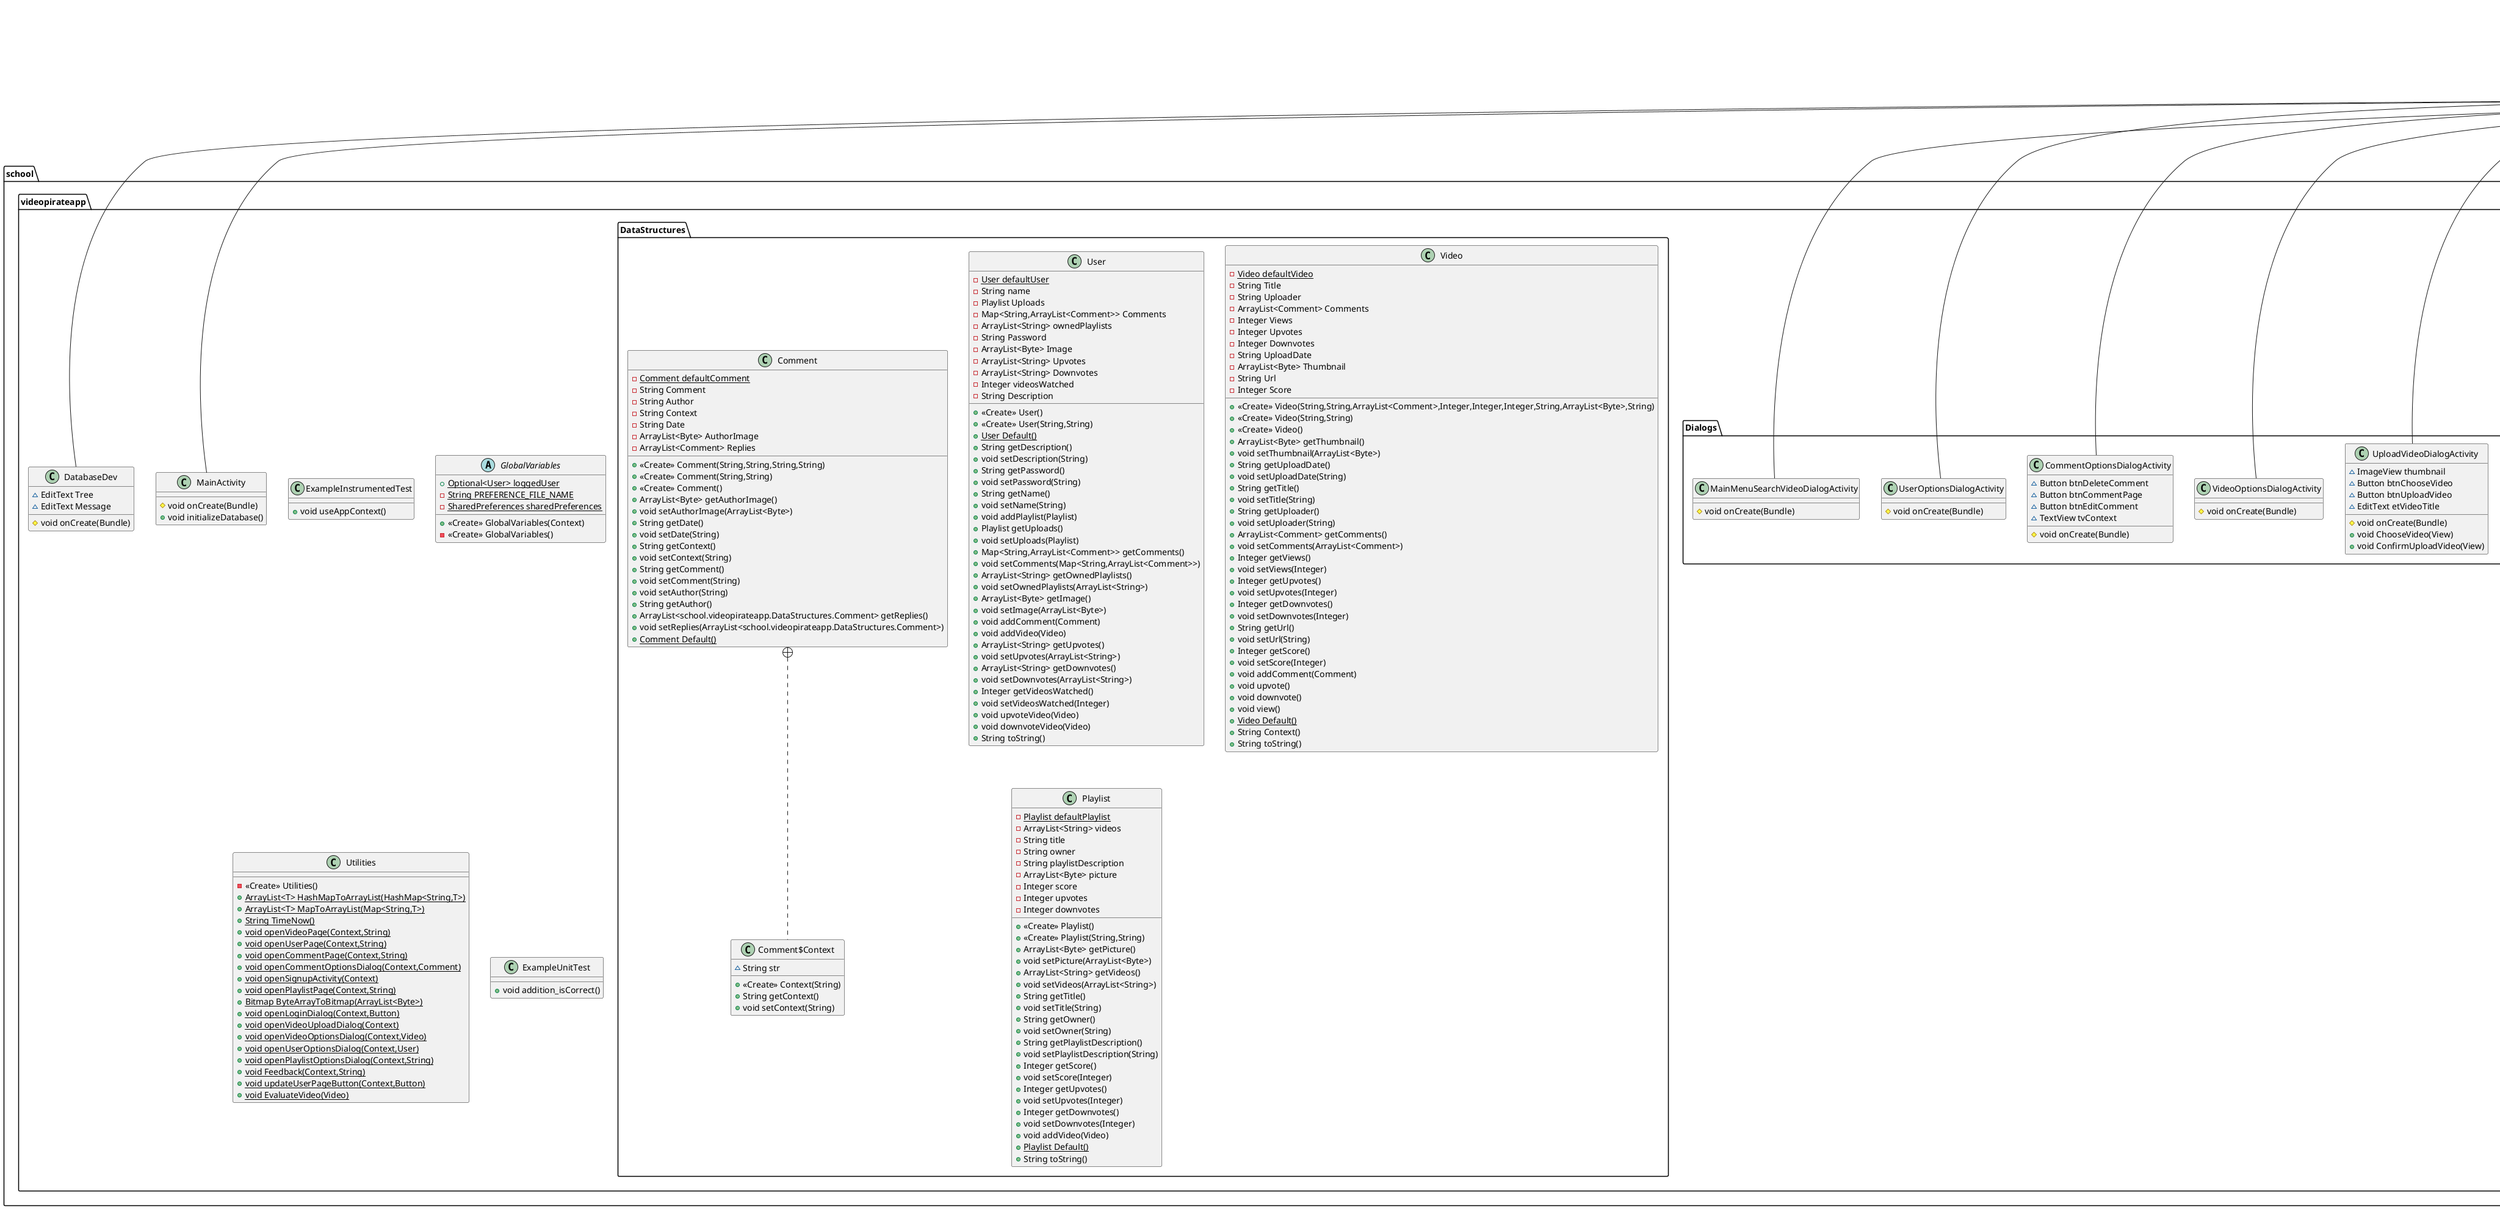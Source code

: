 @startuml
abstract class school.videopirateapp.Database.Videos {
- {static} Map<String,Video> Videos
- <<Create>> Videos()
+ {static} Map<String,Video> getVideos()
+ {static} void setVideos(HashMap<String,Video>)
+ {static} Video getVideo(String)
+ {static} void Refresh()
}


class school.videopirateapp.MainActivity {
# void onCreate(Bundle)
+ void initializeDatabase()
}

abstract class school.videopirateapp.Database.Users {
- {static} User savedUser
- <<Create>> Users()
+ {static} User getUser(String)
}


class school.videopirateapp.ListViewComponents.PlaylistListViewComponent {
# void onCreate(Bundle)
}

class school.videopirateapp.ListViewComponents.PlaylistAdapter {
- Context context
- int resource
- ArrayList<Playlist> playlists
+ <<Create>> PlaylistAdapter(Context,int,List<Playlist>)
+ View getView(int,View,ViewGroup)
+ int getCount()
}


class school.videopirateapp.Activities.PlaylistPageActivity {
~ Button btnPlaylistOptions
~ Button btnUserPage
~ Button btnBack
~ Button btnUpvote
~ Button btnDownvote
~ TextView tvPlaylistTitle
~ TextView tvPlaylistDescription
~ TextView tvPlaylistSCore
~ ImageView playlistImage
~ ListView listView
# void onCreate(Bundle)
}


class school.videopirateapp.Dialogs.LoginDialogActivity {
~ EditText etUsername
~ EditText etPassword
~ Button btnLogin
~ Button btnSignup
# void onCreate(Bundle)
}


class school.videopirateapp.ExampleInstrumentedTest {
+ void useAppContext()
}

class school.videopirateapp.ListViewComponents.VideoAdapter {
- Context context
- int resource
- ArrayList<Video> videos
+ <<Create>> VideoAdapter(Context,int,List<Video>)
+ View getView(int,View,ViewGroup)
+ int getCount()
}


class school.videopirateapp.Dialogs.PlaylistOptionsDialogActivity {
# void onCreate(Bundle)
}

class school.videopirateapp.DataStructures.User {
- {static} User defaultUser
- String name
- Playlist Uploads
- Map<String,ArrayList<Comment>> Comments
- ArrayList<String> ownedPlaylists
- String Password
- ArrayList<Byte> Image
- ArrayList<String> Upvotes
- ArrayList<String> Downvotes
- Integer videosWatched
- String Description
+ <<Create>> User()
+ <<Create>> User(String,String)
+ {static} User Default()
+ String getDescription()
+ void setDescription(String)
+ String getPassword()
+ void setPassword(String)
+ String getName()
+ void setName(String)
+ void addPlaylist(Playlist)
+ Playlist getUploads()
+ void setUploads(Playlist)
+ Map<String,ArrayList<Comment>> getComments()
+ void setComments(Map<String,ArrayList<Comment>>)
+ ArrayList<String> getOwnedPlaylists()
+ void setOwnedPlaylists(ArrayList<String>)
+ ArrayList<Byte> getImage()
+ void setImage(ArrayList<Byte>)
+ void addComment(Comment)
+ void addVideo(Video)
+ ArrayList<String> getUpvotes()
+ void setUpvotes(ArrayList<String>)
+ ArrayList<String> getDownvotes()
+ void setDownvotes(ArrayList<String>)
+ Integer getVideosWatched()
+ void setVideosWatched(Integer)
+ void upvoteVideo(Video)
+ void downvoteVideo(Video)
+ String toString()
}


class school.videopirateapp.DataStructures.Video {
- {static} Video defaultVideo
- String Title
- String Uploader
- ArrayList<Comment> Comments
- Integer Views
- Integer Upvotes
- Integer Downvotes
- String UploadDate
- ArrayList<Byte> Thumbnail
- String Url
- Integer Score
+ <<Create>> Video(String,String,ArrayList<Comment>,Integer,Integer,Integer,String,ArrayList<Byte>,String)
+ <<Create>> Video(String,String)
+ <<Create>> Video()
+ ArrayList<Byte> getThumbnail()
+ void setThumbnail(ArrayList<Byte>)
+ String getUploadDate()
+ void setUploadDate(String)
+ String getTitle()
+ void setTitle(String)
+ String getUploader()
+ void setUploader(String)
+ ArrayList<Comment> getComments()
+ void setComments(ArrayList<Comment>)
+ Integer getViews()
+ void setViews(Integer)
+ Integer getUpvotes()
+ void setUpvotes(Integer)
+ Integer getDownvotes()
+ void setDownvotes(Integer)
+ String getUrl()
+ void setUrl(String)
+ Integer getScore()
+ void setScore(Integer)
+ void addComment(Comment)
+ void upvote()
+ void downvote()
+ void view()
+ {static} Video Default()
+ String Context()
+ String toString()
}


class school.videopirateapp.Activities.VideoPageActivity {
~ Video currentVideo
~ TextView tvUploader
~ TextView tvVideoTitle
~ TextView tvScore
~ EditText etComment
~ Button btnAddComment
~ Button btnUpvote
~ Button btnDownvote
~ Button btnBack
~ Button btnVideoOptions
~ Button btnUserPage
~ ListView lvComments
~ CommentAdapter commentAdapter
~ VideoView videoView
~ ImageView uploaderImage
# void onCreate(Bundle)
}


class school.videopirateapp.Dialogs.UploadVideoDialogActivity {
~ ImageView thumbnail
~ Button btnChooseVideo
~ Button btnUploadVideo
~ EditText etVideoTitle
# void onCreate(Bundle)
+ void ChooseVideo(View)
+ void ConfirmUploadVideo(View)
}


class school.videopirateapp.DatabaseDev {
~ EditText Tree
~ EditText Message
# void onCreate(Bundle)
}


abstract class school.videopirateapp.GlobalVariables {
+ {static} Optional<User> loggedUser
- {static} String PREFERENCE_FILE_NAME
- {static} SharedPreferences sharedPreferences
+ <<Create>> GlobalVariables(Context)
- <<Create>> GlobalVariables()
}


class school.videopirateapp.Activities.SignupActivity {
~ EditText etName
~ EditText etPassword
# void onCreate(Bundle)
+ void Close(View)
+ void CreateUser(View)
}


class school.videopirateapp.Dialogs.VideoOptionsDialogActivity {
# void onCreate(Bundle)
}

class school.videopirateapp.Activities.UserPageActivity {
~ User user
~ ArrayList<Video> videos
~ ArrayList<Playlist> playlists
~ ArrayList<Comment> comments
~ ImageView UserImage
~ TextView UserDescription
~ TextView UserName
~ ListView listView
~ Button btnVideos
~ Button btnPlaylists
~ Button btnComments
~ Button btnBack
~ Button btnUserOptions
~ VideoAdapter videoAdapter
~ CommentAdapter commentAdapter
~ PlaylistAdapter playlistAdapter
# void onCreate(Bundle)
+ void ShowVideos()
+ void ShowPlaylists()
+ void ShowComments()
+ void openVideo(View)
+ void ListViewVideos(View)
+ void ListViewPlaylists(View)
+ void ListViewComments(View)
+ void openUserPage(View)
+ void editComment(View)
+ void openCommentPage(View)
+ void deleteComment(View)
}


abstract class school.videopirateapp.Database.Playlists {
- {static} Playlist savedPlaylist
- <<Create>> Playlists()
+ {static} Playlist getSavedPlaylist()
+ {static} void setSavedPlaylist(Playlist)
+ {static} Playlist getPlaylist(String)
}


class school.videopirateapp.ListViewComponents.UserListViewComponent {
# void onCreate(Bundle)
}

class school.videopirateapp.Dialogs.CommentOptionsDialogActivity {
~ Button btnDeleteComment
~ Button btnCommentPage
~ Button btnEditComment
~ TextView tvContext
# void onCreate(Bundle)
}


class school.videopirateapp.Dialogs.UserOptionsDialogActivity {
# void onCreate(Bundle)
}

class school.videopirateapp.Utilities {
- <<Create>> Utilities()
+ {static} ArrayList<T> HashMapToArrayList(HashMap<String,T>)
+ {static} ArrayList<T> MapToArrayList(Map<String,T>)
+ {static} String TimeNow()
+ {static} void openVideoPage(Context,String)
+ {static} void openUserPage(Context,String)
+ {static} void openCommentPage(Context,String)
+ {static} void openCommentOptionsDialog(Context,Comment)
+ {static} void openSignupActivity(Context)
+ {static} void openPlaylistPage(Context,String)
+ {static} Bitmap ByteArrayToBitmap(ArrayList<Byte>)
+ {static} void openLoginDialog(Context,Button)
+ {static} void openVideoUploadDialog(Context)
+ {static} void openVideoOptionsDialog(Context,Video)
+ {static} void openUserOptionsDialog(Context,User)
+ {static} void openPlaylistOptionsDialog(Context,String)
+ {static} void Feedback(Context,String)
+ {static} void updateUserPageButton(Context,Button)
+ {static} void EvaluateVideo(Video)
}

abstract class school.videopirateapp.Database.Database {
- {static} FirebaseDatabase database
+ {static} DatabaseReference getRef(String)
+ {static} FirebaseDatabase getDatabase()
+ {static} void addUser(User)
+ {static} void addComment(Comment,Video)
+ {static} void upvoteVideo(Video,User)
+ {static} void downvoteVideo(Video,User)
+ {static} User getUser(String)
+ {static} Playlist getPlaylist(String)
+ {static} Map<String,Video> getVideos()
+ {static} Video getVideo(String)
+ {static} ArrayList<Video> getVideosArray(ArrayList<String>)
+ {static} void addVideo(Video)
+ {static} void addPlaylist(Playlist)
+ {static} void addVideoToPlaylist(Video,Playlist)
}


class school.videopirateapp.DataStructures.Playlist {
- {static} Playlist defaultPlaylist
- ArrayList<String> videos
- String title
- String owner
- String playlistDescription
- ArrayList<Byte> picture
- Integer score
- Integer upvotes
- Integer downvotes
+ <<Create>> Playlist()
+ <<Create>> Playlist(String,String)
+ ArrayList<Byte> getPicture()
+ void setPicture(ArrayList<Byte>)
+ ArrayList<String> getVideos()
+ void setVideos(ArrayList<String>)
+ String getTitle()
+ void setTitle(String)
+ String getOwner()
+ void setOwner(String)
+ String getPlaylistDescription()
+ void setPlaylistDescription(String)
+ Integer getScore()
+ void setScore(Integer)
+ Integer getUpvotes()
+ void setUpvotes(Integer)
+ Integer getDownvotes()
+ void setDownvotes(Integer)
+ void addVideo(Video)
+ {static} Playlist Default()
+ String toString()
}


class school.videopirateapp.ListViewComponents.CommentAdapter {
- Context context
- int resource
- ArrayList<Comment> comments
+ <<Create>> CommentAdapter(Context,int,ArrayList<Comment>)
+ View getView(int,View,ViewGroup)
+ int getCount()
}


class school.videopirateapp.DataStructures.Comment {
- {static} Comment defaultComment
- String Comment
- String Author
- String Context
- String Date
- ArrayList<Byte> AuthorImage
- ArrayList<Comment> Replies
+ <<Create>> Comment(String,String,String,String)
+ <<Create>> Comment(String,String)
+ <<Create>> Comment()
+ ArrayList<Byte> getAuthorImage()
+ void setAuthorImage(ArrayList<Byte>)
+ String getDate()
+ void setDate(String)
+ String getContext()
+ void setContext(String)
+ String getComment()
+ void setComment(String)
+ void setAuthor(String)
+ String getAuthor()
+ ArrayList<school.videopirateapp.DataStructures.Comment> getReplies()
+ void setReplies(ArrayList<school.videopirateapp.DataStructures.Comment>)
+ {static} Comment Default()
}


class school.videopirateapp.DataStructures.Comment$Context {
~ String str
+ <<Create>> Context(String)
+ String getContext()
+ void setContext(String)
}


class school.videopirateapp.Dialogs.MainMenuSearchVideoDialogActivity {
# void onCreate(Bundle)
}

class school.videopirateapp.ExampleUnitTest {
+ void addition_isCorrect()
}

class school.videopirateapp.ListViewComponents.DatabaseDevListViewComponent {
# void onCreate(Bundle)
}

class school.videopirateapp.ListViewComponents.CommentListViewComponent {
# void onCreate(Bundle)
}

class school.videopirateapp.Activities.MainMenuActivity {
~ Button btnUserPage
~ Button btnUploadVideo
~ Button btnRefreshVideos
~ EditText etUsername
~ EditText etPassword
~ ListView listView
~ ArrayList<Video> videos
~ VideoAdapter videosAdapter
~ String chosenTitle
~ Boolean loggedIn
+ boolean onCreateOptionsMenu(Menu)
# void onCreate(Bundle)
+ void videoListViewInit()
+ void refreshVideosButton(View)
+ void refreshVideos()
+ void uploadVideo(View)
+ void userPage(View)
+ void openVideo(View)
+ void ConfirmUploadVideo(View)
+ void ChooseVideo(View)
+ void updateUserPageButton()
}


class school.videopirateapp.ListViewComponents.VideoListViewComponent {
~ TextView uploader
~ TextView videoTitle
~ TextView upvotes
~ TextView downvotes
# void onCreate(Bundle)
+ void openVideo(View)
}


class school.videopirateapp.Activities.CommentPageActivity {
# void onCreate(Bundle)
}



androidx.appcompat.app.AppCompatActivity <|-- school.videopirateapp.MainActivity
androidx.appcompat.app.AppCompatActivity <|-- school.videopirateapp.ListViewComponents.PlaylistListViewComponent
android.widget.ArrayAdapter <|-- school.videopirateapp.ListViewComponents.PlaylistAdapter
androidx.appcompat.app.AppCompatActivity <|-- school.videopirateapp.Activities.PlaylistPageActivity
androidx.appcompat.app.AppCompatActivity <|-- school.videopirateapp.Dialogs.LoginDialogActivity
android.widget.ArrayAdapter <|-- school.videopirateapp.ListViewComponents.VideoAdapter
androidx.appcompat.app.AppCompatActivity <|-- school.videopirateapp.Dialogs.PlaylistOptionsDialogActivity
androidx.appcompat.app.AppCompatActivity <|-- school.videopirateapp.Activities.VideoPageActivity
androidx.appcompat.app.AppCompatActivity <|-- school.videopirateapp.Dialogs.UploadVideoDialogActivity
androidx.appcompat.app.AppCompatActivity <|-- school.videopirateapp.DatabaseDev
androidx.appcompat.app.AppCompatActivity <|-- school.videopirateapp.Activities.SignupActivity
androidx.appcompat.app.AppCompatActivity <|-- school.videopirateapp.Dialogs.VideoOptionsDialogActivity
androidx.appcompat.app.AppCompatActivity <|-- school.videopirateapp.Activities.UserPageActivity
androidx.appcompat.app.AppCompatActivity <|-- school.videopirateapp.ListViewComponents.UserListViewComponent
androidx.appcompat.app.AppCompatActivity <|-- school.videopirateapp.Dialogs.CommentOptionsDialogActivity
androidx.appcompat.app.AppCompatActivity <|-- school.videopirateapp.Dialogs.UserOptionsDialogActivity
android.widget.ArrayAdapter <|-- school.videopirateapp.ListViewComponents.CommentAdapter
school.videopirateapp.DataStructures.Comment +.. school.videopirateapp.DataStructures.Comment$Context
androidx.appcompat.app.AppCompatActivity <|-- school.videopirateapp.Dialogs.MainMenuSearchVideoDialogActivity
androidx.appcompat.app.AppCompatActivity <|-- school.videopirateapp.ListViewComponents.DatabaseDevListViewComponent
androidx.appcompat.app.AppCompatActivity <|-- school.videopirateapp.ListViewComponents.CommentListViewComponent
androidx.appcompat.app.AppCompatActivity <|-- school.videopirateapp.Activities.MainMenuActivity
androidx.appcompat.app.AppCompatActivity <|-- school.videopirateapp.ListViewComponents.VideoListViewComponent
androidx.appcompat.app.AppCompatActivity <|-- school.videopirateapp.Activities.CommentPageActivity
@enduml
